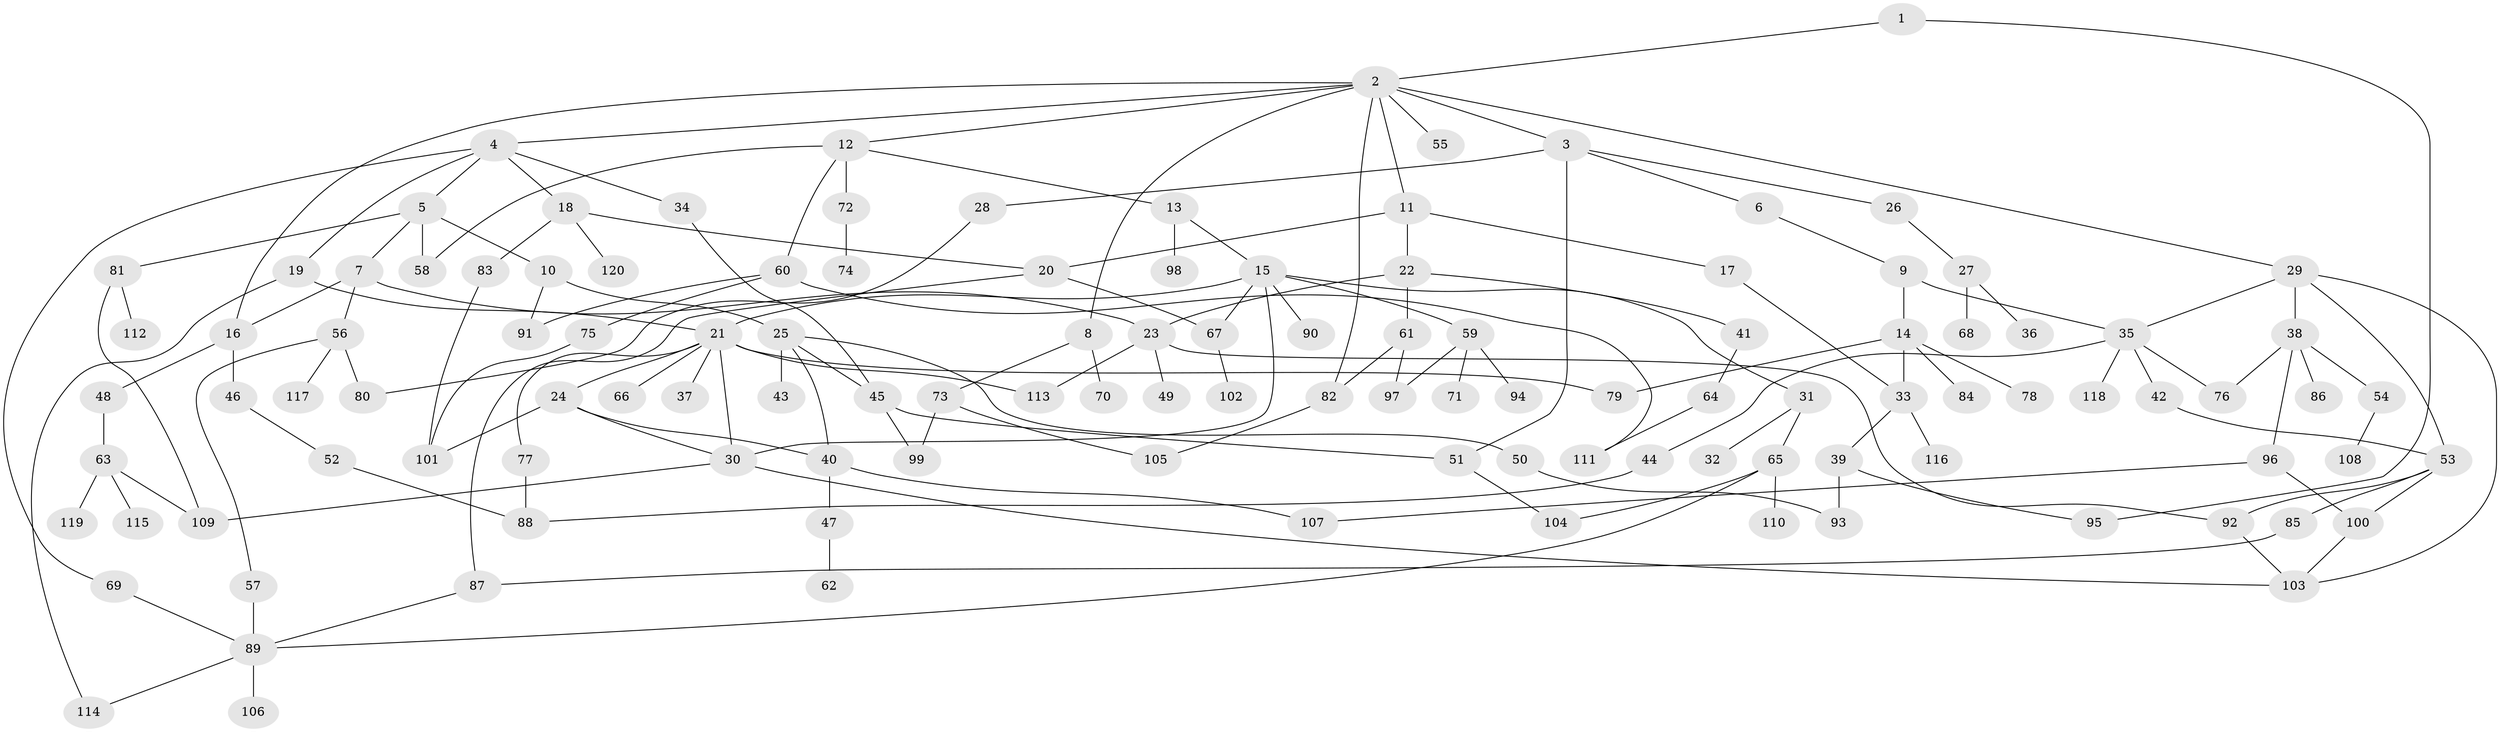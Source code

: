 // coarse degree distribution, {2: 0.3058823529411765, 13: 0.011764705882352941, 5: 0.047058823529411764, 7: 0.047058823529411764, 6: 0.08235294117647059, 3: 0.12941176470588237, 4: 0.08235294117647059, 8: 0.011764705882352941, 9: 0.011764705882352941, 1: 0.27058823529411763}
// Generated by graph-tools (version 1.1) at 2025/51/02/27/25 19:51:39]
// undirected, 120 vertices, 163 edges
graph export_dot {
graph [start="1"]
  node [color=gray90,style=filled];
  1;
  2;
  3;
  4;
  5;
  6;
  7;
  8;
  9;
  10;
  11;
  12;
  13;
  14;
  15;
  16;
  17;
  18;
  19;
  20;
  21;
  22;
  23;
  24;
  25;
  26;
  27;
  28;
  29;
  30;
  31;
  32;
  33;
  34;
  35;
  36;
  37;
  38;
  39;
  40;
  41;
  42;
  43;
  44;
  45;
  46;
  47;
  48;
  49;
  50;
  51;
  52;
  53;
  54;
  55;
  56;
  57;
  58;
  59;
  60;
  61;
  62;
  63;
  64;
  65;
  66;
  67;
  68;
  69;
  70;
  71;
  72;
  73;
  74;
  75;
  76;
  77;
  78;
  79;
  80;
  81;
  82;
  83;
  84;
  85;
  86;
  87;
  88;
  89;
  90;
  91;
  92;
  93;
  94;
  95;
  96;
  97;
  98;
  99;
  100;
  101;
  102;
  103;
  104;
  105;
  106;
  107;
  108;
  109;
  110;
  111;
  112;
  113;
  114;
  115;
  116;
  117;
  118;
  119;
  120;
  1 -- 2;
  1 -- 95;
  2 -- 3;
  2 -- 4;
  2 -- 8;
  2 -- 11;
  2 -- 12;
  2 -- 29;
  2 -- 55;
  2 -- 82;
  2 -- 16;
  3 -- 6;
  3 -- 26;
  3 -- 28;
  3 -- 51;
  4 -- 5;
  4 -- 18;
  4 -- 19;
  4 -- 34;
  4 -- 69;
  5 -- 7;
  5 -- 10;
  5 -- 58;
  5 -- 81;
  6 -- 9;
  7 -- 16;
  7 -- 23;
  7 -- 56;
  8 -- 70;
  8 -- 73;
  9 -- 14;
  9 -- 35;
  10 -- 25;
  10 -- 91;
  11 -- 17;
  11 -- 22;
  11 -- 20;
  12 -- 13;
  12 -- 60;
  12 -- 72;
  12 -- 58;
  13 -- 15;
  13 -- 98;
  14 -- 78;
  14 -- 79;
  14 -- 84;
  14 -- 33;
  15 -- 21;
  15 -- 31;
  15 -- 59;
  15 -- 67;
  15 -- 90;
  15 -- 30;
  16 -- 46;
  16 -- 48;
  17 -- 33;
  18 -- 20;
  18 -- 83;
  18 -- 120;
  19 -- 114;
  19 -- 21;
  20 -- 87;
  20 -- 67;
  21 -- 24;
  21 -- 37;
  21 -- 66;
  21 -- 77;
  21 -- 113;
  21 -- 79;
  21 -- 30;
  22 -- 41;
  22 -- 61;
  22 -- 23;
  23 -- 49;
  23 -- 92;
  23 -- 113;
  24 -- 30;
  24 -- 40;
  24 -- 101;
  25 -- 43;
  25 -- 50;
  25 -- 40;
  25 -- 45;
  26 -- 27;
  27 -- 36;
  27 -- 68;
  28 -- 80;
  29 -- 38;
  29 -- 53;
  29 -- 103;
  29 -- 35;
  30 -- 103;
  30 -- 109;
  31 -- 32;
  31 -- 65;
  33 -- 39;
  33 -- 116;
  34 -- 45;
  35 -- 42;
  35 -- 44;
  35 -- 118;
  35 -- 76;
  38 -- 54;
  38 -- 76;
  38 -- 86;
  38 -- 96;
  39 -- 93;
  39 -- 95;
  40 -- 47;
  40 -- 107;
  41 -- 64;
  42 -- 53;
  44 -- 88;
  45 -- 99;
  45 -- 51;
  46 -- 52;
  47 -- 62;
  48 -- 63;
  50 -- 93;
  51 -- 104;
  52 -- 88;
  53 -- 85;
  53 -- 100;
  53 -- 92;
  54 -- 108;
  56 -- 57;
  56 -- 117;
  56 -- 80;
  57 -- 89;
  59 -- 71;
  59 -- 94;
  59 -- 97;
  60 -- 75;
  60 -- 91;
  60 -- 111;
  61 -- 97;
  61 -- 82;
  63 -- 115;
  63 -- 119;
  63 -- 109;
  64 -- 111;
  65 -- 104;
  65 -- 110;
  65 -- 89;
  67 -- 102;
  69 -- 89;
  72 -- 74;
  73 -- 105;
  73 -- 99;
  75 -- 101;
  77 -- 88;
  81 -- 109;
  81 -- 112;
  82 -- 105;
  83 -- 101;
  85 -- 87;
  87 -- 89;
  89 -- 106;
  89 -- 114;
  92 -- 103;
  96 -- 107;
  96 -- 100;
  100 -- 103;
}
